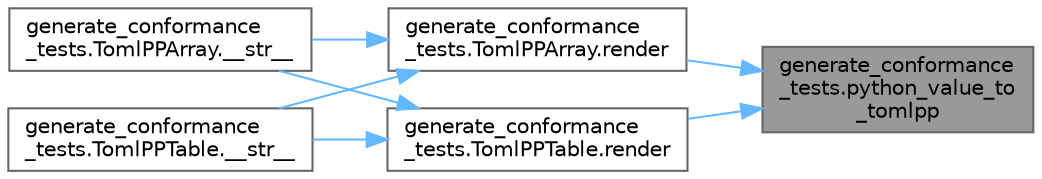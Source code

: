 digraph "generate_conformance_tests.python_value_to_tomlpp"
{
 // LATEX_PDF_SIZE
  bgcolor="transparent";
  edge [fontname=Helvetica,fontsize=10,labelfontname=Helvetica,labelfontsize=10];
  node [fontname=Helvetica,fontsize=10,shape=box,height=0.2,width=0.4];
  rankdir="RL";
  Node1 [id="Node000001",label="generate_conformance\l_tests.python_value_to\l_tomlpp",height=0.2,width=0.4,color="gray40", fillcolor="grey60", style="filled", fontcolor="black",tooltip=" "];
  Node1 -> Node2 [id="edge1_Node000001_Node000002",dir="back",color="steelblue1",style="solid",tooltip=" "];
  Node2 [id="Node000002",label="generate_conformance\l_tests.TomlPPArray.render",height=0.2,width=0.4,color="grey40", fillcolor="white", style="filled",URL="$classgenerate__conformance__tests_1_1_toml_p_p_array.html#a0b06c7a578c010b36fd8cabf8faca0fb",tooltip=" "];
  Node2 -> Node3 [id="edge2_Node000002_Node000003",dir="back",color="steelblue1",style="solid",tooltip=" "];
  Node3 [id="Node000003",label="generate_conformance\l_tests.TomlPPArray.__str__",height=0.2,width=0.4,color="grey40", fillcolor="white", style="filled",URL="$classgenerate__conformance__tests_1_1_toml_p_p_array.html#ac7dc14ae2e770c61a8b0544a8bea97eb",tooltip=" "];
  Node2 -> Node4 [id="edge3_Node000002_Node000004",dir="back",color="steelblue1",style="solid",tooltip=" "];
  Node4 [id="Node000004",label="generate_conformance\l_tests.TomlPPTable.__str__",height=0.2,width=0.4,color="grey40", fillcolor="white", style="filled",URL="$classgenerate__conformance__tests_1_1_toml_p_p_table.html#a17c71fde30bec05093e582116e841bb3",tooltip=" "];
  Node1 -> Node5 [id="edge4_Node000001_Node000005",dir="back",color="steelblue1",style="solid",tooltip=" "];
  Node5 [id="Node000005",label="generate_conformance\l_tests.TomlPPTable.render",height=0.2,width=0.4,color="grey40", fillcolor="white", style="filled",URL="$classgenerate__conformance__tests_1_1_toml_p_p_table.html#ae75b4926db8bdd4be0693c61e18c9c65",tooltip=" "];
  Node5 -> Node3 [id="edge5_Node000005_Node000003",dir="back",color="steelblue1",style="solid",tooltip=" "];
  Node5 -> Node4 [id="edge6_Node000005_Node000004",dir="back",color="steelblue1",style="solid",tooltip=" "];
}

